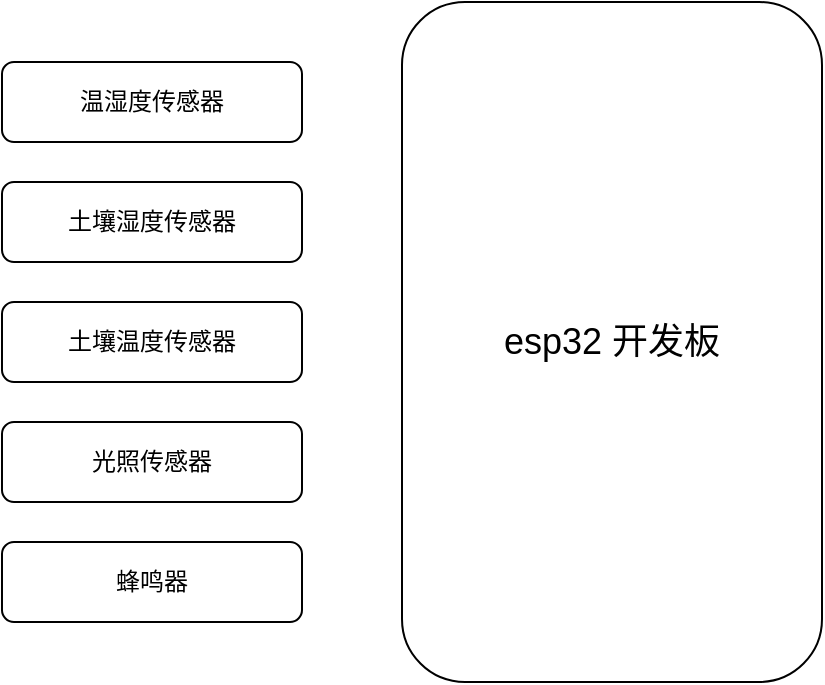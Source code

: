 <mxfile version="24.3.1" type="github">
  <diagram name="第 1 页" id="AjFvSEF1wlUyc99DKZU8">
    <mxGraphModel dx="746" dy="459" grid="1" gridSize="10" guides="1" tooltips="1" connect="1" arrows="1" fold="1" page="1" pageScale="1" pageWidth="827" pageHeight="1169" math="0" shadow="0">
      <root>
        <mxCell id="0" />
        <mxCell id="1" parent="0" />
        <mxCell id="yJYB7iB9x3kxcfTRjZP5-1" value="温湿度传感器" style="rounded=1;whiteSpace=wrap;html=1;" vertex="1" parent="1">
          <mxGeometry x="60" y="200" width="150" height="40" as="geometry" />
        </mxCell>
        <mxCell id="yJYB7iB9x3kxcfTRjZP5-2" value="土壤湿度传感器" style="rounded=1;whiteSpace=wrap;html=1;" vertex="1" parent="1">
          <mxGeometry x="60" y="260" width="150" height="40" as="geometry" />
        </mxCell>
        <mxCell id="yJYB7iB9x3kxcfTRjZP5-3" value="土壤温度传感器" style="rounded=1;whiteSpace=wrap;html=1;" vertex="1" parent="1">
          <mxGeometry x="60" y="320" width="150" height="40" as="geometry" />
        </mxCell>
        <mxCell id="yJYB7iB9x3kxcfTRjZP5-4" value="光照传感器" style="rounded=1;whiteSpace=wrap;html=1;" vertex="1" parent="1">
          <mxGeometry x="60" y="380" width="150" height="40" as="geometry" />
        </mxCell>
        <mxCell id="yJYB7iB9x3kxcfTRjZP5-5" value="蜂鸣器" style="rounded=1;whiteSpace=wrap;html=1;" vertex="1" parent="1">
          <mxGeometry x="60" y="440" width="150" height="40" as="geometry" />
        </mxCell>
        <mxCell id="yJYB7iB9x3kxcfTRjZP5-6" value="&lt;span style=&quot;font-size: 18px;&quot;&gt;esp32 开发板&lt;/span&gt;" style="rounded=1;whiteSpace=wrap;html=1;" vertex="1" parent="1">
          <mxGeometry x="260" y="170" width="210" height="340" as="geometry" />
        </mxCell>
      </root>
    </mxGraphModel>
  </diagram>
</mxfile>
